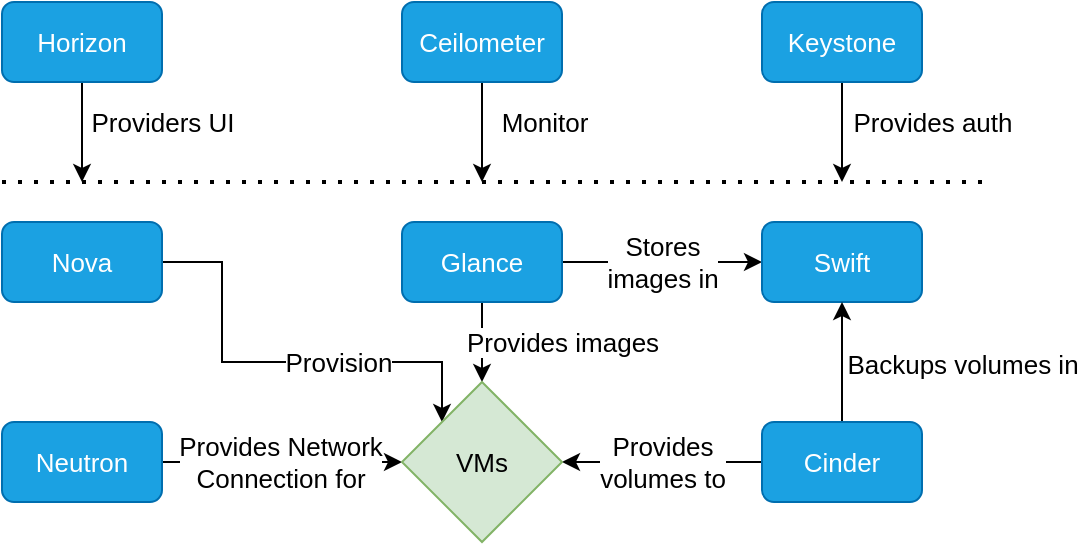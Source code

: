 <mxfile version="13.4.2" type="github">
  <diagram id="DBnsVtaEEkDt_3RqzyvM" name="Page-1">
    <mxGraphModel dx="119" dy="550" grid="0" gridSize="10" guides="1" tooltips="1" connect="1" arrows="1" fold="1" page="1" pageScale="1" pageWidth="827" pageHeight="1169" math="0" shadow="0">
      <root>
        <mxCell id="bZvJSFeYFlgYeA4dcLWh-0" />
        <mxCell id="bZvJSFeYFlgYeA4dcLWh-1" parent="bZvJSFeYFlgYeA4dcLWh-0" />
        <mxCell id="E3mNUV9Oys2aT3vbWjfF-11" style="edgeStyle=orthogonalEdgeStyle;rounded=0;orthogonalLoop=1;jettySize=auto;html=1;exitX=0.5;exitY=1;exitDx=0;exitDy=0;fontSize=13;" edge="1" parent="bZvJSFeYFlgYeA4dcLWh-1" source="E3mNUV9Oys2aT3vbWjfF-1">
          <mxGeometry relative="1" as="geometry">
            <mxPoint x="950" y="920" as="targetPoint" />
          </mxGeometry>
        </mxCell>
        <mxCell id="E3mNUV9Oys2aT3vbWjfF-1" value="Horizon" style="rounded=1;whiteSpace=wrap;html=1;fillColor=#1ba1e2;strokeColor=#006EAF;fontColor=#ffffff;fontSize=13;" vertex="1" parent="bZvJSFeYFlgYeA4dcLWh-1">
          <mxGeometry x="910" y="830" width="80" height="40" as="geometry" />
        </mxCell>
        <mxCell id="E3mNUV9Oys2aT3vbWjfF-17" value="Provision" style="edgeStyle=orthogonalEdgeStyle;rounded=0;orthogonalLoop=1;jettySize=auto;html=1;exitX=1;exitY=0.5;exitDx=0;exitDy=0;entryX=0;entryY=0;entryDx=0;entryDy=0;fontSize=13;" edge="1" parent="bZvJSFeYFlgYeA4dcLWh-1" source="E3mNUV9Oys2aT3vbWjfF-2" target="E3mNUV9Oys2aT3vbWjfF-9">
          <mxGeometry x="0.25" relative="1" as="geometry">
            <Array as="points">
              <mxPoint x="1020" y="960" />
              <mxPoint x="1020" y="1010" />
              <mxPoint x="1130" y="1010" />
            </Array>
            <mxPoint as="offset" />
          </mxGeometry>
        </mxCell>
        <mxCell id="E3mNUV9Oys2aT3vbWjfF-2" value="Nova" style="rounded=1;whiteSpace=wrap;html=1;fillColor=#1ba1e2;strokeColor=#006EAF;fontColor=#ffffff;fontSize=13;" vertex="1" parent="bZvJSFeYFlgYeA4dcLWh-1">
          <mxGeometry x="910" y="940" width="80" height="40" as="geometry" />
        </mxCell>
        <mxCell id="E3mNUV9Oys2aT3vbWjfF-18" style="edgeStyle=orthogonalEdgeStyle;rounded=0;orthogonalLoop=1;jettySize=auto;html=1;exitX=1;exitY=0.5;exitDx=0;exitDy=0;entryX=0;entryY=0.5;entryDx=0;entryDy=0;fontSize=13;" edge="1" parent="bZvJSFeYFlgYeA4dcLWh-1" source="E3mNUV9Oys2aT3vbWjfF-3" target="E3mNUV9Oys2aT3vbWjfF-9">
          <mxGeometry relative="1" as="geometry" />
        </mxCell>
        <mxCell id="E3mNUV9Oys2aT3vbWjfF-19" value="Provides Network &lt;br style=&quot;font-size: 13px;&quot;&gt;Connection for" style="edgeLabel;html=1;align=center;verticalAlign=middle;resizable=0;points=[];fontSize=13;" vertex="1" connectable="0" parent="E3mNUV9Oys2aT3vbWjfF-18">
          <mxGeometry x="0.1" y="-2" relative="1" as="geometry">
            <mxPoint x="-7" y="-2" as="offset" />
          </mxGeometry>
        </mxCell>
        <mxCell id="E3mNUV9Oys2aT3vbWjfF-3" value="Neutron" style="rounded=1;whiteSpace=wrap;html=1;fillColor=#1ba1e2;strokeColor=#006EAF;fontColor=#ffffff;fontSize=13;" vertex="1" parent="bZvJSFeYFlgYeA4dcLWh-1">
          <mxGeometry x="910" y="1040" width="80" height="40" as="geometry" />
        </mxCell>
        <mxCell id="E3mNUV9Oys2aT3vbWjfF-12" style="edgeStyle=orthogonalEdgeStyle;rounded=0;orthogonalLoop=1;jettySize=auto;html=1;exitX=0.5;exitY=1;exitDx=0;exitDy=0;fontSize=13;" edge="1" parent="bZvJSFeYFlgYeA4dcLWh-1" source="E3mNUV9Oys2aT3vbWjfF-4">
          <mxGeometry relative="1" as="geometry">
            <mxPoint x="1150" y="920" as="targetPoint" />
          </mxGeometry>
        </mxCell>
        <mxCell id="E3mNUV9Oys2aT3vbWjfF-4" value="Ceilometer" style="rounded=1;whiteSpace=wrap;html=1;fillColor=#1ba1e2;strokeColor=#006EAF;fontColor=#ffffff;fontSize=13;" vertex="1" parent="bZvJSFeYFlgYeA4dcLWh-1">
          <mxGeometry x="1110" y="830" width="80" height="40" as="geometry" />
        </mxCell>
        <mxCell id="E3mNUV9Oys2aT3vbWjfF-20" value="Stores&lt;br style=&quot;font-size: 13px;&quot;&gt;images in" style="edgeStyle=orthogonalEdgeStyle;rounded=0;orthogonalLoop=1;jettySize=auto;html=1;exitX=1;exitY=0.5;exitDx=0;exitDy=0;entryX=0;entryY=0.5;entryDx=0;entryDy=0;fontSize=13;" edge="1" parent="bZvJSFeYFlgYeA4dcLWh-1" source="E3mNUV9Oys2aT3vbWjfF-5" target="E3mNUV9Oys2aT3vbWjfF-6">
          <mxGeometry relative="1" as="geometry" />
        </mxCell>
        <mxCell id="E3mNUV9Oys2aT3vbWjfF-21" style="edgeStyle=orthogonalEdgeStyle;rounded=0;orthogonalLoop=1;jettySize=auto;html=1;exitX=0.5;exitY=1;exitDx=0;exitDy=0;entryX=0.5;entryY=0;entryDx=0;entryDy=0;fontSize=13;" edge="1" parent="bZvJSFeYFlgYeA4dcLWh-1" source="E3mNUV9Oys2aT3vbWjfF-5" target="E3mNUV9Oys2aT3vbWjfF-9">
          <mxGeometry relative="1" as="geometry" />
        </mxCell>
        <mxCell id="E3mNUV9Oys2aT3vbWjfF-22" value="Provides images" style="edgeLabel;html=1;align=center;verticalAlign=middle;resizable=0;points=[];fontSize=13;" vertex="1" connectable="0" parent="E3mNUV9Oys2aT3vbWjfF-21">
          <mxGeometry x="-0.2" relative="1" as="geometry">
            <mxPoint x="40" y="4" as="offset" />
          </mxGeometry>
        </mxCell>
        <mxCell id="E3mNUV9Oys2aT3vbWjfF-5" value="Glance" style="rounded=1;whiteSpace=wrap;html=1;fillColor=#1ba1e2;strokeColor=#006EAF;fontColor=#ffffff;fontSize=13;" vertex="1" parent="bZvJSFeYFlgYeA4dcLWh-1">
          <mxGeometry x="1110" y="940" width="80" height="40" as="geometry" />
        </mxCell>
        <mxCell id="E3mNUV9Oys2aT3vbWjfF-6" value="Swift" style="rounded=1;whiteSpace=wrap;html=1;fillColor=#1ba1e2;strokeColor=#006EAF;fontColor=#ffffff;fontSize=13;" vertex="1" parent="bZvJSFeYFlgYeA4dcLWh-1">
          <mxGeometry x="1290" y="940" width="80" height="40" as="geometry" />
        </mxCell>
        <mxCell id="E3mNUV9Oys2aT3vbWjfF-13" style="edgeStyle=orthogonalEdgeStyle;rounded=0;orthogonalLoop=1;jettySize=auto;html=1;exitX=0.5;exitY=1;exitDx=0;exitDy=0;fontSize=13;" edge="1" parent="bZvJSFeYFlgYeA4dcLWh-1" source="E3mNUV9Oys2aT3vbWjfF-7">
          <mxGeometry relative="1" as="geometry">
            <mxPoint x="1330" y="920" as="targetPoint" />
          </mxGeometry>
        </mxCell>
        <mxCell id="E3mNUV9Oys2aT3vbWjfF-7" value="Keystone" style="rounded=1;whiteSpace=wrap;html=1;fillColor=#1ba1e2;strokeColor=#006EAF;fontColor=#ffffff;fontSize=13;" vertex="1" parent="bZvJSFeYFlgYeA4dcLWh-1">
          <mxGeometry x="1290" y="830" width="80" height="40" as="geometry" />
        </mxCell>
        <mxCell id="E3mNUV9Oys2aT3vbWjfF-23" style="edgeStyle=orthogonalEdgeStyle;rounded=0;orthogonalLoop=1;jettySize=auto;html=1;exitX=0.5;exitY=0;exitDx=0;exitDy=0;entryX=0.5;entryY=1;entryDx=0;entryDy=0;fontSize=13;" edge="1" parent="bZvJSFeYFlgYeA4dcLWh-1" source="E3mNUV9Oys2aT3vbWjfF-8" target="E3mNUV9Oys2aT3vbWjfF-6">
          <mxGeometry relative="1" as="geometry" />
        </mxCell>
        <mxCell id="E3mNUV9Oys2aT3vbWjfF-24" value="Backups volumes in" style="edgeLabel;html=1;align=center;verticalAlign=middle;resizable=0;points=[];fontSize=13;" vertex="1" connectable="0" parent="E3mNUV9Oys2aT3vbWjfF-23">
          <mxGeometry x="-0.033" y="-2" relative="1" as="geometry">
            <mxPoint x="58" as="offset" />
          </mxGeometry>
        </mxCell>
        <mxCell id="E3mNUV9Oys2aT3vbWjfF-25" value="Provides&lt;br style=&quot;font-size: 13px;&quot;&gt;volumes to" style="edgeStyle=orthogonalEdgeStyle;rounded=0;orthogonalLoop=1;jettySize=auto;html=1;exitX=0;exitY=0.5;exitDx=0;exitDy=0;entryX=1;entryY=0.5;entryDx=0;entryDy=0;fontSize=13;" edge="1" parent="bZvJSFeYFlgYeA4dcLWh-1" source="E3mNUV9Oys2aT3vbWjfF-8" target="E3mNUV9Oys2aT3vbWjfF-9">
          <mxGeometry relative="1" as="geometry">
            <mxPoint as="offset" />
          </mxGeometry>
        </mxCell>
        <mxCell id="E3mNUV9Oys2aT3vbWjfF-8" value="Cinder" style="rounded=1;whiteSpace=wrap;html=1;fillColor=#1ba1e2;strokeColor=#006EAF;fontColor=#ffffff;fontSize=13;" vertex="1" parent="bZvJSFeYFlgYeA4dcLWh-1">
          <mxGeometry x="1290" y="1040" width="80" height="40" as="geometry" />
        </mxCell>
        <mxCell id="E3mNUV9Oys2aT3vbWjfF-9" value="VMs" style="rhombus;whiteSpace=wrap;html=1;fillColor=#d5e8d4;strokeColor=#82b366;fontSize=13;" vertex="1" parent="bZvJSFeYFlgYeA4dcLWh-1">
          <mxGeometry x="1110" y="1020" width="80" height="80" as="geometry" />
        </mxCell>
        <mxCell id="E3mNUV9Oys2aT3vbWjfF-10" value="" style="endArrow=none;dashed=1;html=1;dashPattern=1 3;strokeWidth=2;fontSize=13;" edge="1" parent="bZvJSFeYFlgYeA4dcLWh-1">
          <mxGeometry width="50" height="50" relative="1" as="geometry">
            <mxPoint x="910" y="920" as="sourcePoint" />
            <mxPoint x="1400" y="920" as="targetPoint" />
          </mxGeometry>
        </mxCell>
        <mxCell id="E3mNUV9Oys2aT3vbWjfF-14" value="Providers UI" style="text;html=1;resizable=0;autosize=1;align=center;verticalAlign=middle;points=[];fillColor=none;strokeColor=none;rounded=0;fontSize=13;" vertex="1" parent="bZvJSFeYFlgYeA4dcLWh-1">
          <mxGeometry x="949" y="880" width="82" height="20" as="geometry" />
        </mxCell>
        <mxCell id="E3mNUV9Oys2aT3vbWjfF-15" value="Monitor" style="text;html=1;resizable=0;autosize=1;align=center;verticalAlign=middle;points=[];fillColor=none;strokeColor=none;rounded=0;fontSize=13;" vertex="1" parent="bZvJSFeYFlgYeA4dcLWh-1">
          <mxGeometry x="1154" y="880" width="53" height="20" as="geometry" />
        </mxCell>
        <mxCell id="2" value="Provides auth" style="text;html=1;align=center;verticalAlign=middle;resizable=0;points=[];autosize=1;fontSize=13;" vertex="1" parent="bZvJSFeYFlgYeA4dcLWh-1">
          <mxGeometry x="1330" y="880" width="90" height="20" as="geometry" />
        </mxCell>
      </root>
    </mxGraphModel>
  </diagram>
</mxfile>
